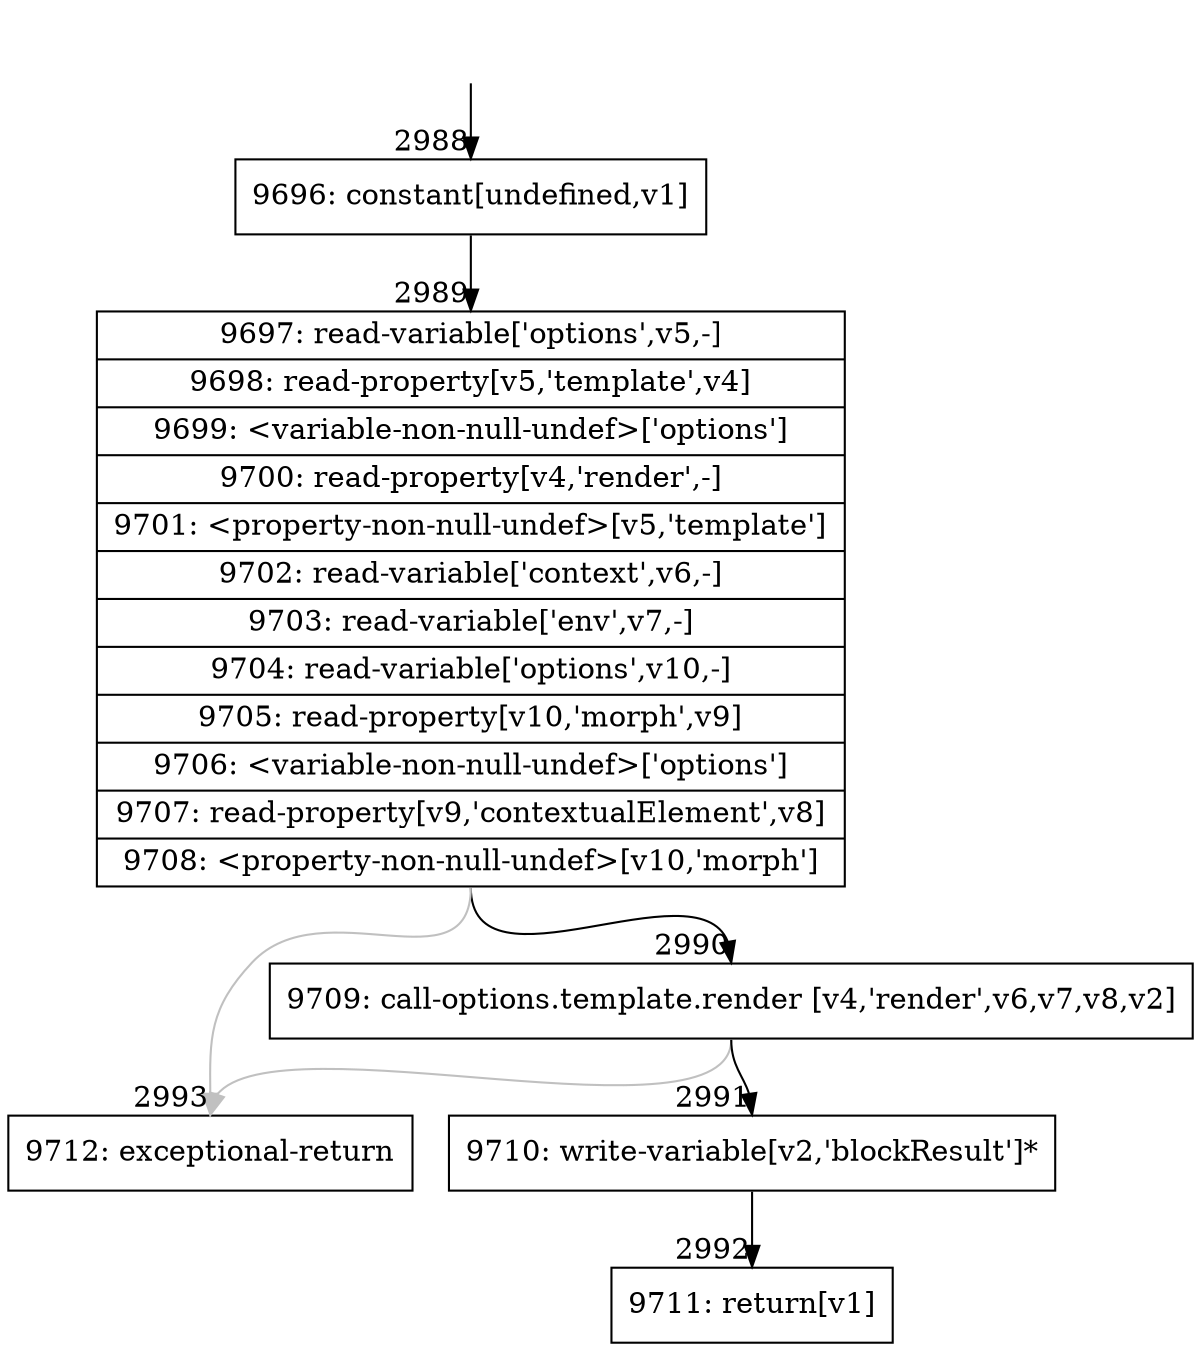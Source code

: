 digraph {
rankdir="TD"
BB_entry245[shape=none,label=""];
BB_entry245 -> BB2988 [tailport=s, headport=n, headlabel="    2988"]
BB2988 [shape=record label="{9696: constant[undefined,v1]}" ] 
BB2988 -> BB2989 [tailport=s, headport=n, headlabel="      2989"]
BB2989 [shape=record label="{9697: read-variable['options',v5,-]|9698: read-property[v5,'template',v4]|9699: \<variable-non-null-undef\>['options']|9700: read-property[v4,'render',-]|9701: \<property-non-null-undef\>[v5,'template']|9702: read-variable['context',v6,-]|9703: read-variable['env',v7,-]|9704: read-variable['options',v10,-]|9705: read-property[v10,'morph',v9]|9706: \<variable-non-null-undef\>['options']|9707: read-property[v9,'contextualElement',v8]|9708: \<property-non-null-undef\>[v10,'morph']}" ] 
BB2989 -> BB2990 [tailport=s, headport=n, headlabel="      2990"]
BB2989 -> BB2993 [tailport=s, headport=n, color=gray, headlabel="      2993"]
BB2990 [shape=record label="{9709: call-options.template.render [v4,'render',v6,v7,v8,v2]}" ] 
BB2990 -> BB2991 [tailport=s, headport=n, headlabel="      2991"]
BB2990 -> BB2993 [tailport=s, headport=n, color=gray]
BB2991 [shape=record label="{9710: write-variable[v2,'blockResult']*}" ] 
BB2991 -> BB2992 [tailport=s, headport=n, headlabel="      2992"]
BB2992 [shape=record label="{9711: return[v1]}" ] 
BB2993 [shape=record label="{9712: exceptional-return}" ] 
//#$~ 5007
}
